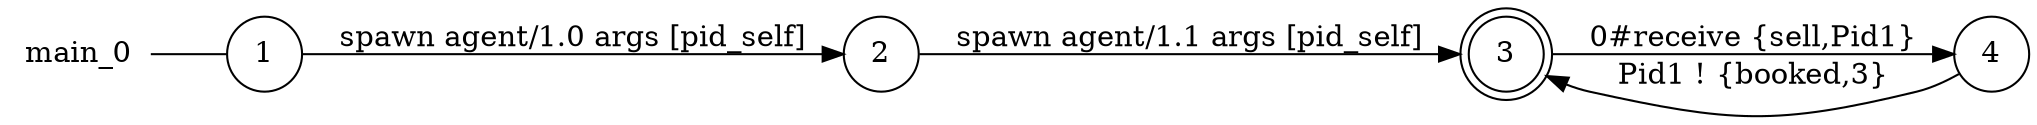 digraph main_0 {
	rankdir="LR";
	n_0 [label="main_0", shape="plaintext"];
	n_1 [id="1", shape=circle, label="1"];
	n_0 -> n_1 [arrowhead=none];
	n_2 [id="3", shape=doublecircle, label="3"];
	n_3 [id="2", shape=circle, label="2"];
	n_4 [id="5", shape=circle, label="4"];

	n_4 -> n_2 [id="[$e|0]", label="Pid1 ! {booked,3}"];
	n_2 -> n_4 [id="[$e|4]", label="0#receive {sell,Pid1}"];
	n_3 -> n_2 [id="[$e|5]", label="spawn agent/1.1 args [pid_self]"];
	n_1 -> n_3 [id="[$e|2]", label="spawn agent/1.0 args [pid_self]"];
}
